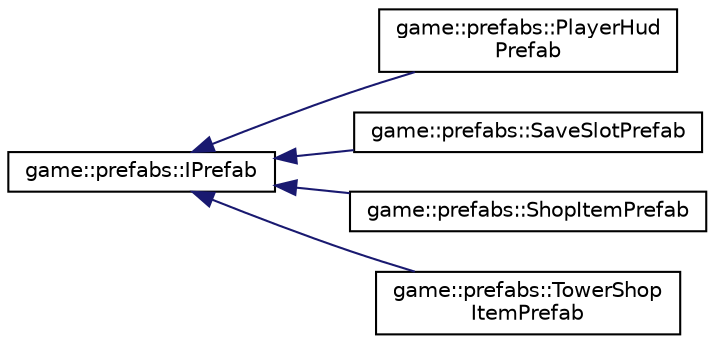 digraph "Graphical Class Hierarchy"
{
 // LATEX_PDF_SIZE
  edge [fontname="Helvetica",fontsize="10",labelfontname="Helvetica",labelfontsize="10"];
  node [fontname="Helvetica",fontsize="10",shape=record];
  rankdir="LR";
  Node0 [label="game::prefabs::IPrefab",height=0.2,width=0.4,color="black", fillcolor="white", style="filled",URL="$classgame_1_1prefabs_1_1IPrefab.html",tooltip=" "];
  Node0 -> Node1 [dir="back",color="midnightblue",fontsize="10",style="solid",fontname="Helvetica"];
  Node1 [label="game::prefabs::PlayerHud\lPrefab",height=0.2,width=0.4,color="black", fillcolor="white", style="filled",URL="$classgame_1_1prefabs_1_1PlayerHudPrefab.html",tooltip="predefined player HUD menu"];
  Node0 -> Node2 [dir="back",color="midnightblue",fontsize="10",style="solid",fontname="Helvetica"];
  Node2 [label="game::prefabs::SaveSlotPrefab",height=0.2,width=0.4,color="black", fillcolor="white", style="filled",URL="$classgame_1_1prefabs_1_1SaveSlotPrefab.html",tooltip="predefined game save slot menu"];
  Node0 -> Node3 [dir="back",color="midnightblue",fontsize="10",style="solid",fontname="Helvetica"];
  Node3 [label="game::prefabs::ShopItemPrefab",height=0.2,width=0.4,color="black", fillcolor="white", style="filled",URL="$classgame_1_1prefabs_1_1ShopItemPrefab.html",tooltip="predefined game shop item UI"];
  Node0 -> Node4 [dir="back",color="midnightblue",fontsize="10",style="solid",fontname="Helvetica"];
  Node4 [label="game::prefabs::TowerShop\lItemPrefab",height=0.2,width=0.4,color="black", fillcolor="white", style="filled",URL="$classgame_1_1prefabs_1_1TowerShopItemPrefab.html",tooltip="predefined tower shop menu"];
}
